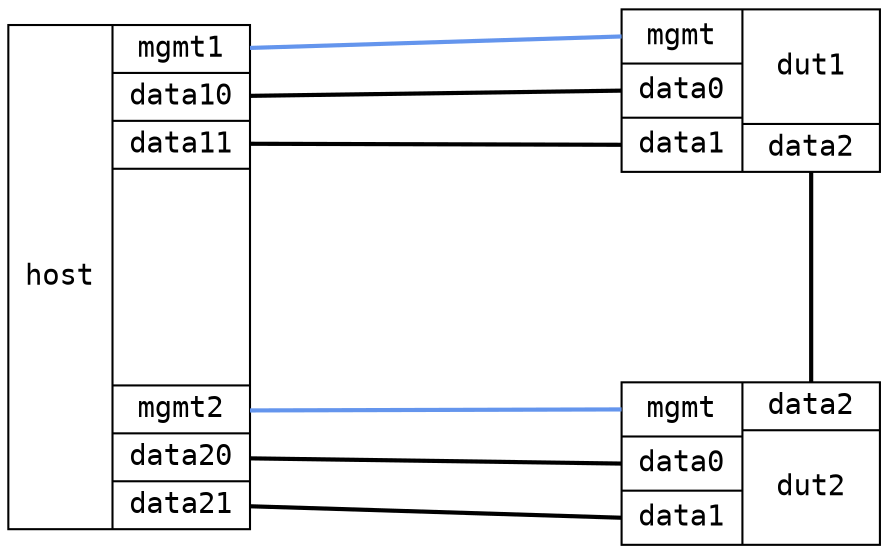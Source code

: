 graph "2x4" {
	layout="neato";
	overlap="false";
	esep="+40";

        node [shape=record, fontname="DejaVu Sans Mono, Book"];
	edge [color="cornflowerblue", penwidth="2", fontname="DejaVu Serif, Book"];

	host [
	    label="host | { <mgmt1> mgmt1 | <data10> data10 | <data11>  data11 | <> \n\n\n\n\n\n | <mgmt2> mgmt2 | <data20> data20 | <data21>  data21 }",
	    pos="0,15!",
	    requires="controller",
	];

        dut1 [
	    label="{ <mgmt> mgmt | <data0> data0 | <data1> data1 } | { \n dut1 \n\n |  <data2> data2 }",
	    pos="10,18!",

	    requires="infix",
	];

        dut2 [
		label="{ <mgmt> mgmt | <data0> data0 | <data1> data1 } | { <data2> data2 | \n dut2 \n\n }",
	    pos="10,12!",

	    requires="infix",
	];

	host:mgmt1 -- dut1:mgmt [requires="mgmt"]
	host:data10 -- dut1:data0 [color=black]
	host:data11 -- dut1:data1 [color=black]

	host:mgmt2 -- dut2:mgmt [requires="mgmt"]
	host:data20 -- dut2:data0 [color=black]
	host:data21 -- dut2:data1 [color=black]

	dut1:data2 -- dut2:data2 [color=black]
}